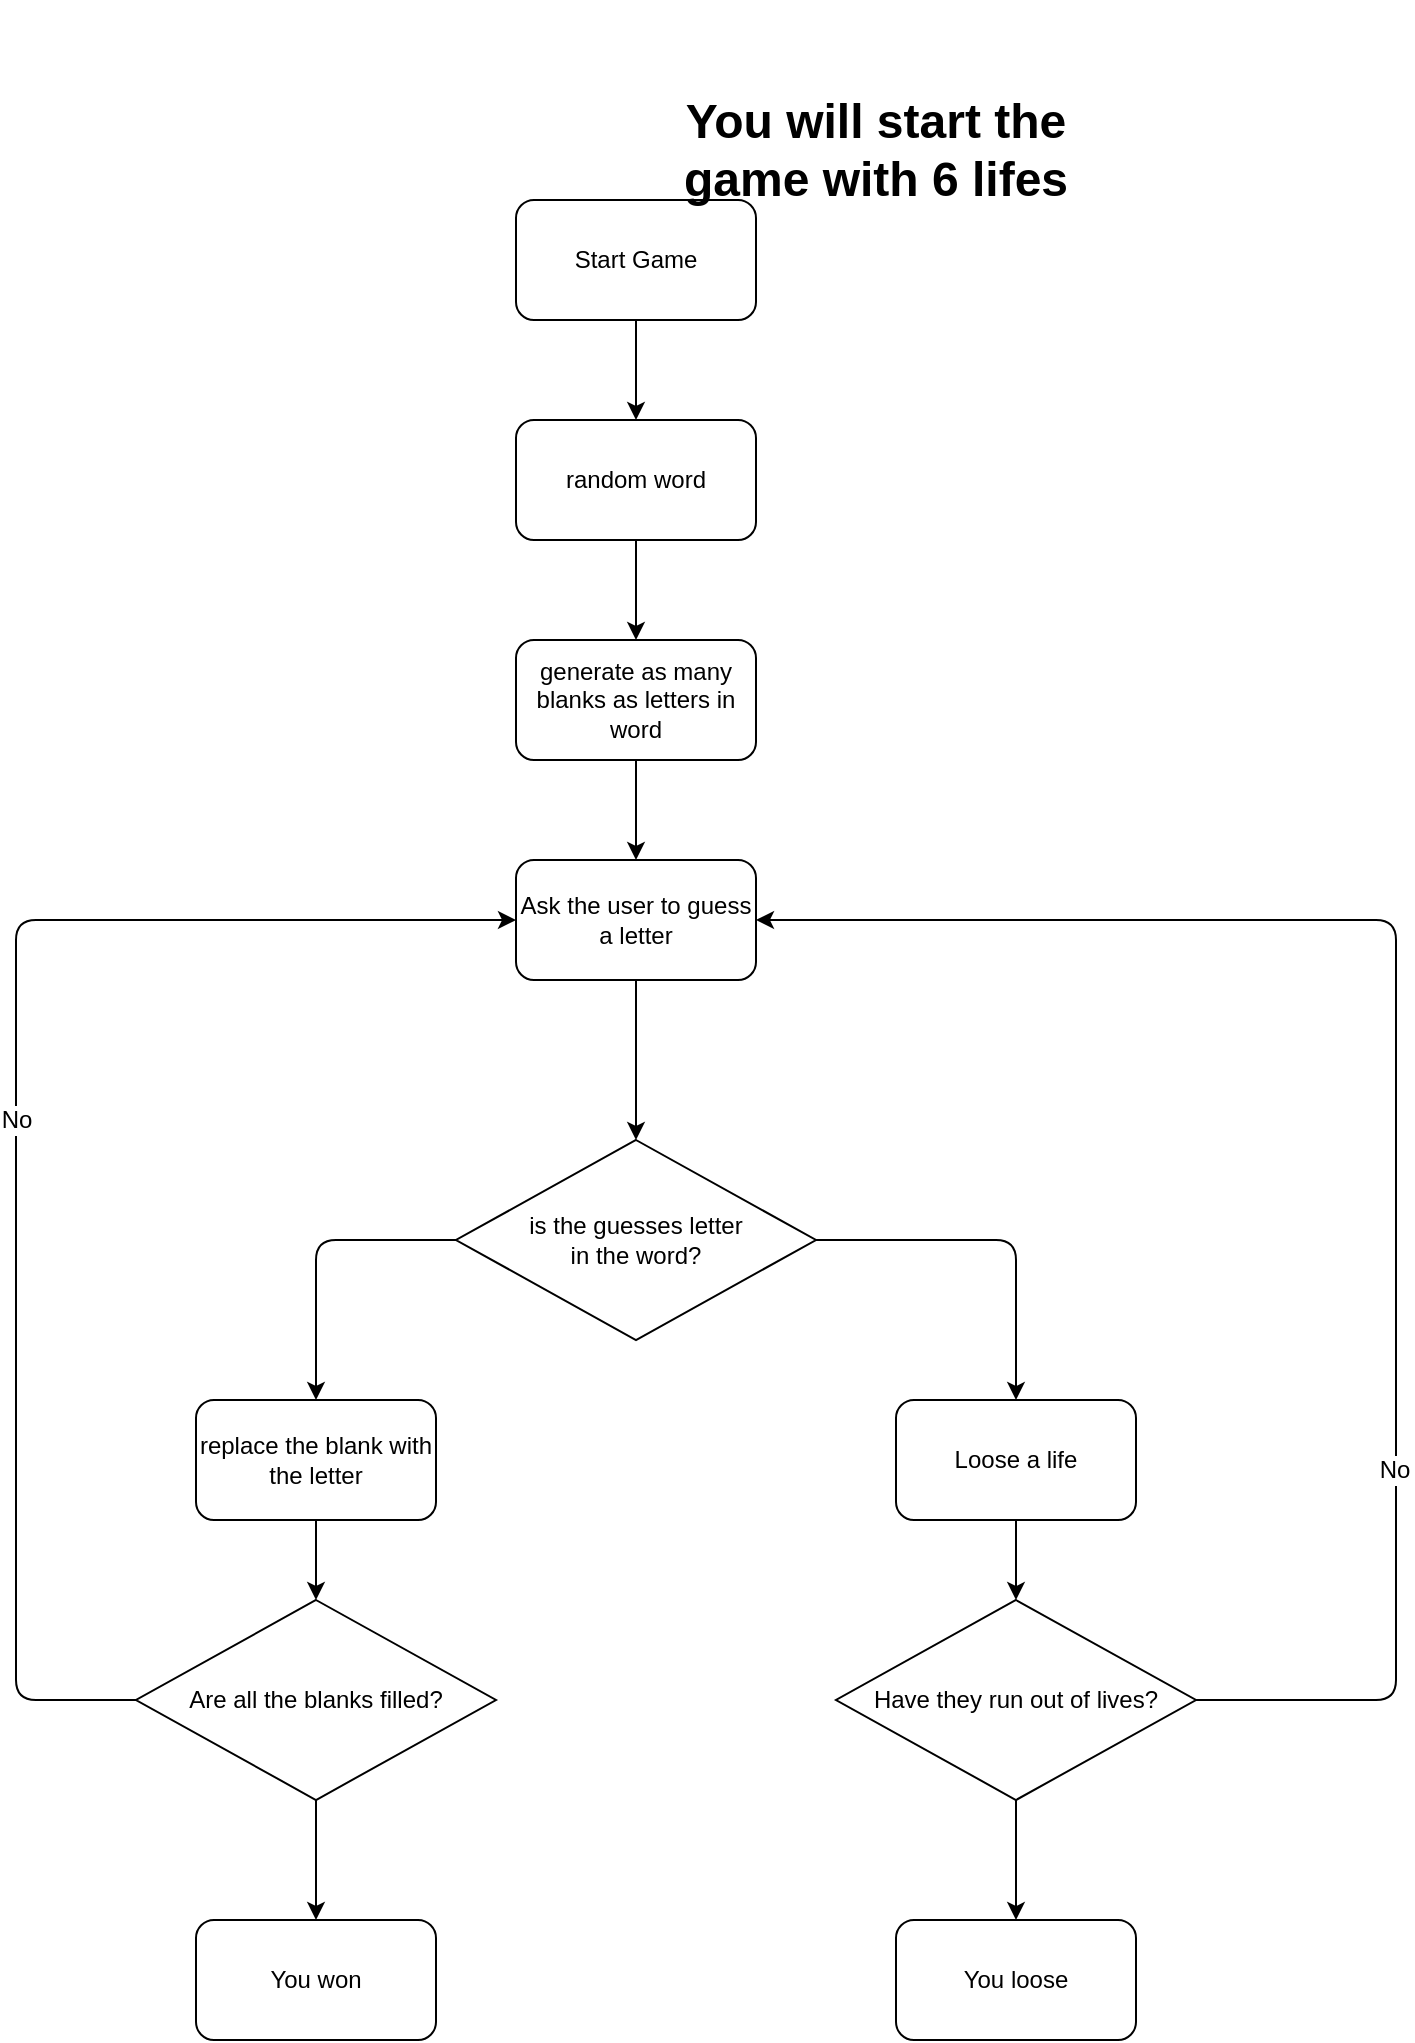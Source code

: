 <mxfile>
    <diagram id="L8gB7PMBBiH1ni6L7IbL" name="Page-1">
        <mxGraphModel dx="2226" dy="1888" grid="1" gridSize="10" guides="1" tooltips="1" connect="1" arrows="1" fold="1" page="1" pageScale="1" pageWidth="827" pageHeight="1169" math="0" shadow="0">
            <root>
                <mxCell id="0"/>
                <mxCell id="1" parent="0"/>
                <mxCell id="3" style="edgeStyle=none;html=1;" parent="1" source="2" edge="1">
                    <mxGeometry relative="1" as="geometry">
                        <mxPoint x="-10" y="170" as="targetPoint"/>
                    </mxGeometry>
                </mxCell>
                <mxCell id="2" value="Start Game" style="rounded=1;whiteSpace=wrap;html=1;" parent="1" vertex="1">
                    <mxGeometry x="-70" y="60" width="120" height="60" as="geometry"/>
                </mxCell>
                <mxCell id="6" style="edgeStyle=none;html=1;entryX=0.5;entryY=0;entryDx=0;entryDy=0;" parent="1" edge="1">
                    <mxGeometry relative="1" as="geometry">
                        <mxPoint x="-10" y="280" as="targetPoint"/>
                        <mxPoint x="-10" y="230" as="sourcePoint"/>
                    </mxGeometry>
                </mxCell>
                <mxCell id="9" value="&lt;font style=&quot;font-size: 24px;&quot;&gt;&lt;b&gt;You will start the game with 6 lifes&lt;/b&gt;&lt;/font&gt;" style="text;html=1;strokeColor=none;fillColor=none;align=center;verticalAlign=middle;whiteSpace=wrap;rounded=0;" parent="1" vertex="1">
                    <mxGeometry x="-20" y="-40" width="260" height="150" as="geometry"/>
                </mxCell>
                <mxCell id="32" value="random word" style="rounded=1;whiteSpace=wrap;html=1;fontSize=12;" parent="1" vertex="1">
                    <mxGeometry x="-70" y="170" width="120" height="60" as="geometry"/>
                </mxCell>
                <mxCell id="35" style="edgeStyle=none;html=1;fontSize=12;" parent="1" source="33" target="34" edge="1">
                    <mxGeometry relative="1" as="geometry"/>
                </mxCell>
                <mxCell id="33" value="generate as many blanks as letters in word" style="rounded=1;whiteSpace=wrap;html=1;fontSize=12;" parent="1" vertex="1">
                    <mxGeometry x="-70" y="280" width="120" height="60" as="geometry"/>
                </mxCell>
                <mxCell id="36" style="edgeStyle=none;html=1;fontSize=12;entryX=0.5;entryY=0;entryDx=0;entryDy=0;" parent="1" source="34" target="37" edge="1">
                    <mxGeometry relative="1" as="geometry">
                        <mxPoint x="-10" y="530" as="targetPoint"/>
                    </mxGeometry>
                </mxCell>
                <mxCell id="34" value="Ask the user to guess a letter" style="rounded=1;whiteSpace=wrap;html=1;fontSize=12;" parent="1" vertex="1">
                    <mxGeometry x="-70" y="390" width="120" height="60" as="geometry"/>
                </mxCell>
                <mxCell id="45" style="edgeStyle=none;html=1;entryX=0.5;entryY=0;entryDx=0;entryDy=0;fontSize=12;" parent="1" source="37" target="38" edge="1">
                    <mxGeometry relative="1" as="geometry">
                        <Array as="points">
                            <mxPoint x="-170" y="580"/>
                        </Array>
                    </mxGeometry>
                </mxCell>
                <mxCell id="46" style="edgeStyle=none;html=1;entryX=0.5;entryY=0;entryDx=0;entryDy=0;fontSize=12;" parent="1" source="37" target="39" edge="1">
                    <mxGeometry relative="1" as="geometry">
                        <Array as="points">
                            <mxPoint x="180" y="580"/>
                        </Array>
                    </mxGeometry>
                </mxCell>
                <mxCell id="37" value="is the guesses letter &lt;br&gt;in the word?" style="rhombus;whiteSpace=wrap;html=1;fontSize=12;" parent="1" vertex="1">
                    <mxGeometry x="-100" y="530" width="180" height="100" as="geometry"/>
                </mxCell>
                <mxCell id="47" style="edgeStyle=none;html=1;fontSize=12;" parent="1" source="38" target="43" edge="1">
                    <mxGeometry relative="1" as="geometry"/>
                </mxCell>
                <mxCell id="38" value="replace the blank with the letter" style="rounded=1;whiteSpace=wrap;html=1;fontSize=12;" parent="1" vertex="1">
                    <mxGeometry x="-230" y="660" width="120" height="60" as="geometry"/>
                </mxCell>
                <mxCell id="48" style="edgeStyle=none;html=1;entryX=0.5;entryY=0;entryDx=0;entryDy=0;fontSize=12;" parent="1" source="39" target="44" edge="1">
                    <mxGeometry relative="1" as="geometry"/>
                </mxCell>
                <mxCell id="39" value="Loose a life" style="rounded=1;whiteSpace=wrap;html=1;fontSize=12;" parent="1" vertex="1">
                    <mxGeometry x="120" y="660" width="120" height="60" as="geometry"/>
                </mxCell>
                <mxCell id="49" value="No" style="edgeStyle=none;html=1;entryX=0;entryY=0.5;entryDx=0;entryDy=0;fontSize=12;" parent="1" source="43" target="34" edge="1">
                    <mxGeometry relative="1" as="geometry">
                        <Array as="points">
                            <mxPoint x="-320" y="810"/>
                            <mxPoint x="-320" y="420"/>
                        </Array>
                    </mxGeometry>
                </mxCell>
                <mxCell id="53" style="edgeStyle=none;html=1;fontSize=12;" parent="1" source="43" target="52" edge="1">
                    <mxGeometry relative="1" as="geometry"/>
                </mxCell>
                <mxCell id="43" value="Are all the blanks filled?" style="rhombus;whiteSpace=wrap;html=1;fontSize=12;" parent="1" vertex="1">
                    <mxGeometry x="-260" y="760" width="180" height="100" as="geometry"/>
                </mxCell>
                <mxCell id="50" style="edgeStyle=none;html=1;entryX=1;entryY=0.5;entryDx=0;entryDy=0;fontSize=12;" parent="1" source="44" target="34" edge="1">
                    <mxGeometry relative="1" as="geometry">
                        <Array as="points">
                            <mxPoint x="370" y="810"/>
                            <mxPoint x="370" y="420"/>
                        </Array>
                    </mxGeometry>
                </mxCell>
                <mxCell id="51" value="No" style="edgeLabel;html=1;align=center;verticalAlign=middle;resizable=0;points=[];fontSize=12;" parent="50" vertex="1" connectable="0">
                    <mxGeometry x="-0.469" y="1" relative="1" as="geometry">
                        <mxPoint as="offset"/>
                    </mxGeometry>
                </mxCell>
                <mxCell id="55" style="edgeStyle=none;html=1;entryX=0.5;entryY=0;entryDx=0;entryDy=0;fontSize=12;" parent="1" source="44" target="54" edge="1">
                    <mxGeometry relative="1" as="geometry"/>
                </mxCell>
                <mxCell id="44" value="Have they run out of lives?" style="rhombus;whiteSpace=wrap;html=1;fontSize=12;" parent="1" vertex="1">
                    <mxGeometry x="90" y="760" width="180" height="100" as="geometry"/>
                </mxCell>
                <mxCell id="52" value="You won" style="rounded=1;whiteSpace=wrap;html=1;fontSize=12;" parent="1" vertex="1">
                    <mxGeometry x="-230" y="920" width="120" height="60" as="geometry"/>
                </mxCell>
                <mxCell id="54" value="You loose" style="rounded=1;whiteSpace=wrap;html=1;fontSize=12;" parent="1" vertex="1">
                    <mxGeometry x="120" y="920" width="120" height="60" as="geometry"/>
                </mxCell>
            </root>
        </mxGraphModel>
    </diagram>
</mxfile>